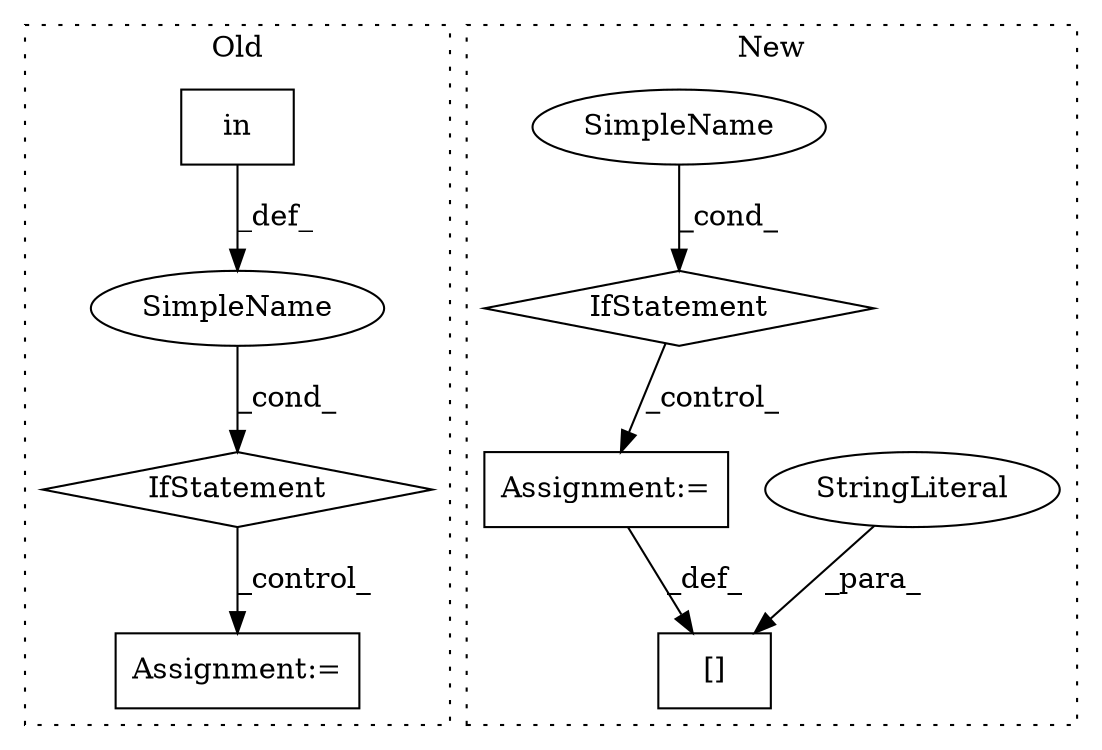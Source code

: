digraph G {
subgraph cluster0 {
1 [label="in" a="105" s="6326" l="16" shape="box"];
4 [label="IfStatement" a="25" s="6316,6342" l="10,2" shape="diamond"];
5 [label="Assignment:=" a="7" s="6365" l="1" shape="box"];
6 [label="SimpleName" a="42" s="" l="" shape="ellipse"];
label = "Old";
style="dotted";
}
subgraph cluster1 {
2 [label="[]" a="2" s="6322,6335" l="7,1" shape="box"];
3 [label="StringLiteral" a="45" s="6329" l="6" shape="ellipse"];
7 [label="Assignment:=" a="7" s="6336" l="1" shape="box"];
8 [label="IfStatement" a="25" s="6285,6312" l="8,2" shape="diamond"];
9 [label="SimpleName" a="42" s="" l="" shape="ellipse"];
label = "New";
style="dotted";
}
1 -> 6 [label="_def_"];
3 -> 2 [label="_para_"];
4 -> 5 [label="_control_"];
6 -> 4 [label="_cond_"];
7 -> 2 [label="_def_"];
8 -> 7 [label="_control_"];
9 -> 8 [label="_cond_"];
}